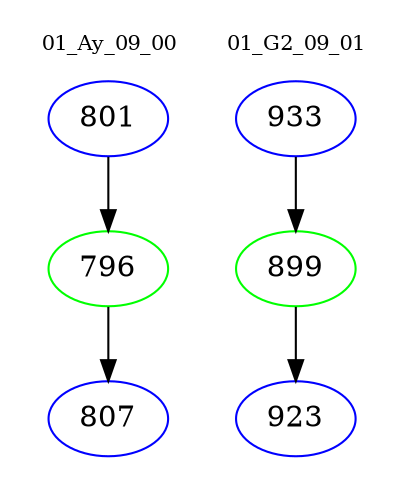 digraph{
subgraph cluster_0 {
color = white
label = "01_Ay_09_00";
fontsize=10;
T0_801 [label="801", color="blue"]
T0_801 -> T0_796 [color="black"]
T0_796 [label="796", color="green"]
T0_796 -> T0_807 [color="black"]
T0_807 [label="807", color="blue"]
}
subgraph cluster_1 {
color = white
label = "01_G2_09_01";
fontsize=10;
T1_933 [label="933", color="blue"]
T1_933 -> T1_899 [color="black"]
T1_899 [label="899", color="green"]
T1_899 -> T1_923 [color="black"]
T1_923 [label="923", color="blue"]
}
}
